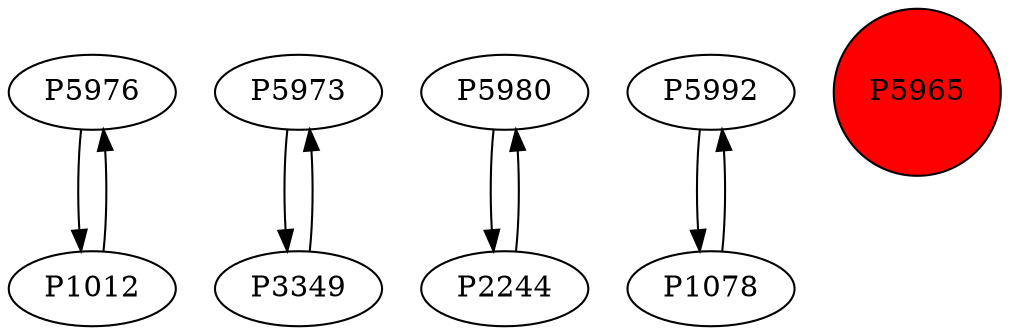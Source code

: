 digraph {
	P5976 -> P1012
	P5973 -> P3349
	P5980 -> P2244
	P1012 -> P5976
	P2244 -> P5980
	P5992 -> P1078
	P3349 -> P5973
	P1078 -> P5992
	P5965 [shape=circle]
	P5965 [style=filled]
	P5965 [fillcolor=red]
}